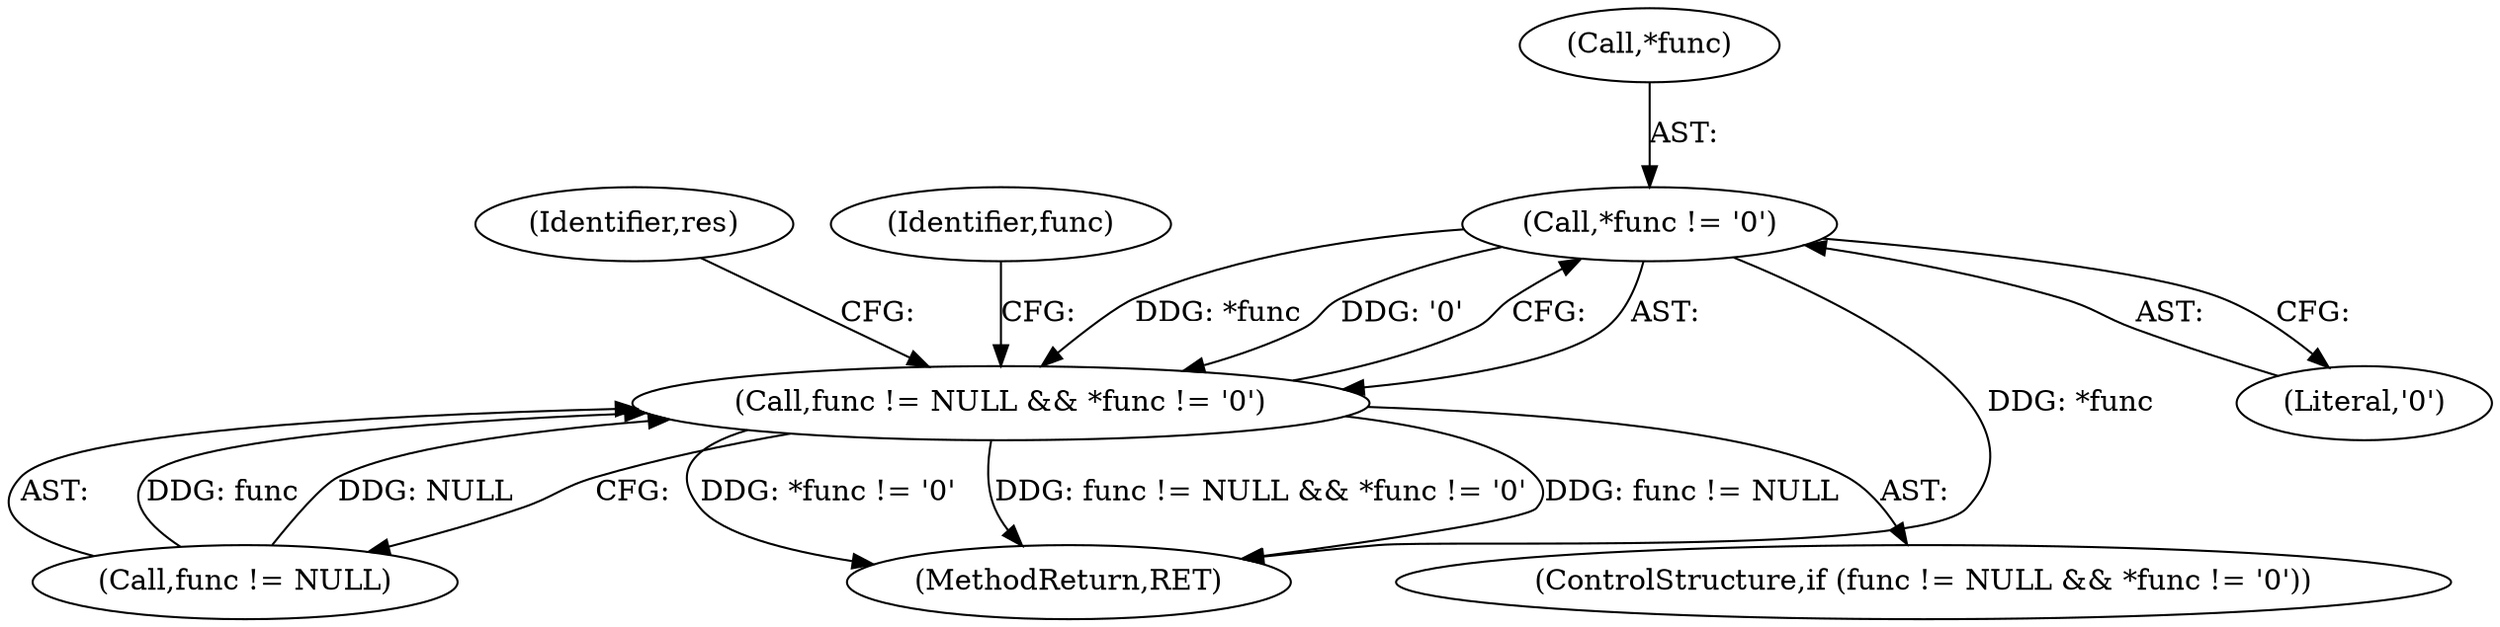 digraph "0_didiwiki_5e5c796617e1712905dc5462b94bd5e6c08d15ea_0@pointer" {
"1000110" [label="(Call,*func != '\0')"];
"1000106" [label="(Call,func != NULL && *func != '\0')"];
"1000107" [label="(Call,func != NULL)"];
"1000354" [label="(MethodReturn,RET)"];
"1000113" [label="(Literal,'\0')"];
"1000105" [label="(ControlStructure,if (func != NULL && *func != '\0'))"];
"1000110" [label="(Call,*func != '\0')"];
"1000345" [label="(Identifier,res)"];
"1000111" [label="(Call,*func)"];
"1000106" [label="(Call,func != NULL && *func != '\0')"];
"1000118" [label="(Identifier,func)"];
"1000110" -> "1000106"  [label="AST: "];
"1000110" -> "1000113"  [label="CFG: "];
"1000111" -> "1000110"  [label="AST: "];
"1000113" -> "1000110"  [label="AST: "];
"1000106" -> "1000110"  [label="CFG: "];
"1000110" -> "1000354"  [label="DDG: *func"];
"1000110" -> "1000106"  [label="DDG: *func"];
"1000110" -> "1000106"  [label="DDG: '\0'"];
"1000106" -> "1000105"  [label="AST: "];
"1000106" -> "1000107"  [label="CFG: "];
"1000107" -> "1000106"  [label="AST: "];
"1000118" -> "1000106"  [label="CFG: "];
"1000345" -> "1000106"  [label="CFG: "];
"1000106" -> "1000354"  [label="DDG: func != NULL"];
"1000106" -> "1000354"  [label="DDG: *func != '\0'"];
"1000106" -> "1000354"  [label="DDG: func != NULL && *func != '\0'"];
"1000107" -> "1000106"  [label="DDG: func"];
"1000107" -> "1000106"  [label="DDG: NULL"];
}

